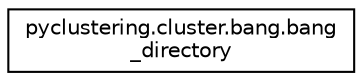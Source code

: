 digraph "Graphical Class Hierarchy"
{
 // INTERACTIVE_SVG=YES
 // LATEX_PDF_SIZE
  edge [fontname="Helvetica",fontsize="10",labelfontname="Helvetica",labelfontsize="10"];
  node [fontname="Helvetica",fontsize="10",shape=record];
  rankdir="LR";
  Node0 [label="pyclustering.cluster.bang.bang\l_directory",height=0.2,width=0.4,color="black", fillcolor="white", style="filled",URL="$de/d23/classpyclustering_1_1cluster_1_1bang_1_1bang__directory.html",tooltip="BANG directory stores BANG-blocks that represents grid in data space."];
}
